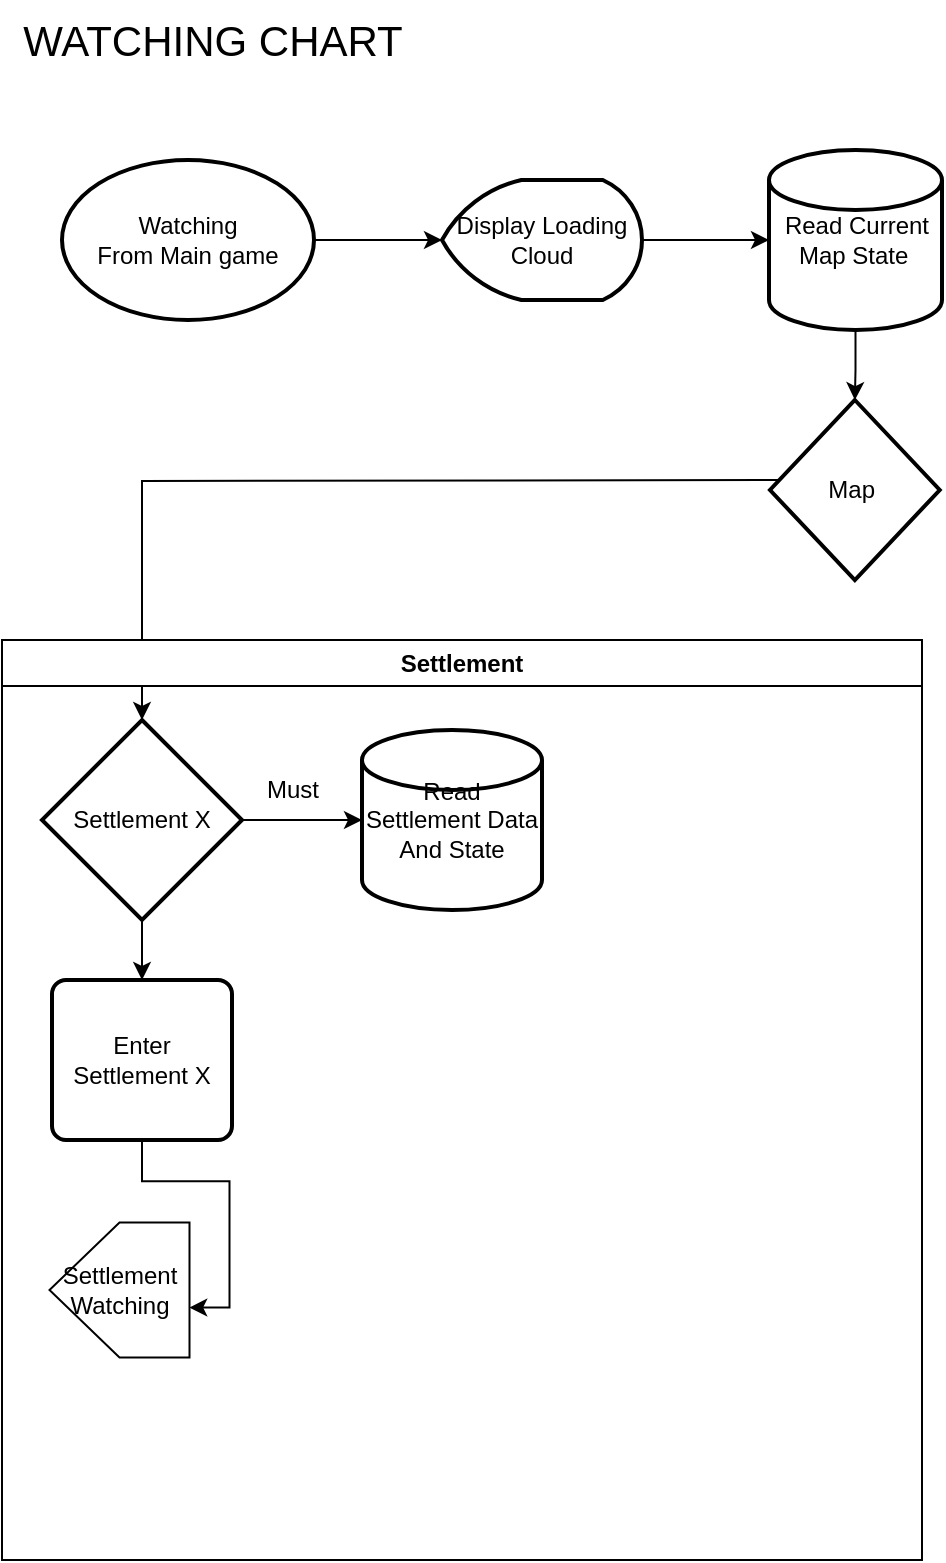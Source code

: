<mxfile version="28.1.2">
  <diagram name="Page-1" id="sxW57cTITDTZ1ejDQxm0">
    <mxGraphModel dx="1001" dy="620" grid="1" gridSize="10" guides="1" tooltips="1" connect="1" arrows="1" fold="1" page="1" pageScale="1" pageWidth="827" pageHeight="1169" math="0" shadow="0">
      <root>
        <mxCell id="0" />
        <mxCell id="1" parent="0" />
        <mxCell id="h7gZDfQLB5iF9w7BFeJ--2" value="&lt;font style=&quot;font-size: 21px;&quot;&gt;WATCHING CHART&lt;/font&gt;" style="text;html=1;align=center;verticalAlign=middle;resizable=0;points=[];autosize=1;strokeColor=none;fillColor=none;" vertex="1" parent="1">
          <mxGeometry x="30" y="30" width="210" height="40" as="geometry" />
        </mxCell>
        <mxCell id="h7gZDfQLB5iF9w7BFeJ--3" value="&lt;div&gt;Watching&lt;/div&gt;&lt;div&gt;From Main game&lt;/div&gt;" style="strokeWidth=2;html=1;shape=mxgraph.flowchart.start_1;whiteSpace=wrap;" vertex="1" parent="1">
          <mxGeometry x="60" y="110" width="126" height="80" as="geometry" />
        </mxCell>
        <mxCell id="h7gZDfQLB5iF9w7BFeJ--17" value="" style="edgeStyle=orthogonalEdgeStyle;rounded=0;orthogonalLoop=1;jettySize=auto;html=1;" edge="1" parent="1" source="h7gZDfQLB5iF9w7BFeJ--10" target="h7gZDfQLB5iF9w7BFeJ--16">
          <mxGeometry relative="1" as="geometry" />
        </mxCell>
        <mxCell id="h7gZDfQLB5iF9w7BFeJ--10" value="Read Current Map State&amp;nbsp;" style="strokeWidth=2;html=1;shape=mxgraph.flowchart.database;whiteSpace=wrap;" vertex="1" parent="1">
          <mxGeometry x="413.5" y="105" width="86.5" height="90" as="geometry" />
        </mxCell>
        <mxCell id="h7gZDfQLB5iF9w7BFeJ--11" value="Display Loading&lt;div&gt;Cloud&lt;/div&gt;" style="strokeWidth=2;html=1;shape=mxgraph.flowchart.display;whiteSpace=wrap;" vertex="1" parent="1">
          <mxGeometry x="250" y="120" width="100" height="60" as="geometry" />
        </mxCell>
        <mxCell id="h7gZDfQLB5iF9w7BFeJ--14" style="edgeStyle=orthogonalEdgeStyle;rounded=0;orthogonalLoop=1;jettySize=auto;html=1;entryX=0;entryY=0.5;entryDx=0;entryDy=0;entryPerimeter=0;" edge="1" parent="1" source="h7gZDfQLB5iF9w7BFeJ--3" target="h7gZDfQLB5iF9w7BFeJ--11">
          <mxGeometry relative="1" as="geometry" />
        </mxCell>
        <mxCell id="h7gZDfQLB5iF9w7BFeJ--15" style="edgeStyle=orthogonalEdgeStyle;rounded=0;orthogonalLoop=1;jettySize=auto;html=1;entryX=0;entryY=0.5;entryDx=0;entryDy=0;entryPerimeter=0;" edge="1" parent="1" source="h7gZDfQLB5iF9w7BFeJ--11" target="h7gZDfQLB5iF9w7BFeJ--10">
          <mxGeometry relative="1" as="geometry" />
        </mxCell>
        <mxCell id="h7gZDfQLB5iF9w7BFeJ--20" style="edgeStyle=orthogonalEdgeStyle;rounded=0;orthogonalLoop=1;jettySize=auto;html=1;entryX=0.5;entryY=0;entryDx=0;entryDy=0;entryPerimeter=0;" edge="1" parent="1" target="h7gZDfQLB5iF9w7BFeJ--23">
          <mxGeometry relative="1" as="geometry">
            <mxPoint x="418.88" y="270" as="sourcePoint" />
            <mxPoint x="101" y="380" as="targetPoint" />
          </mxGeometry>
        </mxCell>
        <mxCell id="h7gZDfQLB5iF9w7BFeJ--16" value="Map&amp;nbsp;" style="rhombus;whiteSpace=wrap;html=1;strokeWidth=2;" vertex="1" parent="1">
          <mxGeometry x="414" y="230" width="84.87" height="90" as="geometry" />
        </mxCell>
        <mxCell id="h7gZDfQLB5iF9w7BFeJ--18" value="Settlement" style="swimlane;whiteSpace=wrap;html=1;" vertex="1" parent="1">
          <mxGeometry x="30" y="350" width="460" height="460" as="geometry" />
        </mxCell>
        <mxCell id="h7gZDfQLB5iF9w7BFeJ--21" value="Read Settlement Data And State" style="strokeWidth=2;html=1;shape=mxgraph.flowchart.database;whiteSpace=wrap;" vertex="1" parent="h7gZDfQLB5iF9w7BFeJ--18">
          <mxGeometry x="180" y="45" width="90" height="90" as="geometry" />
        </mxCell>
        <mxCell id="h7gZDfQLB5iF9w7BFeJ--22" style="edgeStyle=orthogonalEdgeStyle;rounded=0;orthogonalLoop=1;jettySize=auto;html=1;entryX=0;entryY=0.5;entryDx=0;entryDy=0;entryPerimeter=0;exitX=1;exitY=0.5;exitDx=0;exitDy=0;exitPerimeter=0;" edge="1" parent="h7gZDfQLB5iF9w7BFeJ--18" source="h7gZDfQLB5iF9w7BFeJ--23" target="h7gZDfQLB5iF9w7BFeJ--21">
          <mxGeometry relative="1" as="geometry">
            <mxPoint x="107.5" y="90" as="sourcePoint" />
          </mxGeometry>
        </mxCell>
        <mxCell id="h7gZDfQLB5iF9w7BFeJ--27" style="edgeStyle=orthogonalEdgeStyle;rounded=0;orthogonalLoop=1;jettySize=auto;html=1;entryX=0.5;entryY=0;entryDx=0;entryDy=0;" edge="1" parent="h7gZDfQLB5iF9w7BFeJ--18" source="h7gZDfQLB5iF9w7BFeJ--23" target="h7gZDfQLB5iF9w7BFeJ--24">
          <mxGeometry relative="1" as="geometry" />
        </mxCell>
        <mxCell id="h7gZDfQLB5iF9w7BFeJ--23" value="Settlement X" style="strokeWidth=2;html=1;shape=mxgraph.flowchart.decision;whiteSpace=wrap;" vertex="1" parent="h7gZDfQLB5iF9w7BFeJ--18">
          <mxGeometry x="20" y="40" width="100" height="100" as="geometry" />
        </mxCell>
        <mxCell id="h7gZDfQLB5iF9w7BFeJ--24" value="Enter Settlement X" style="rounded=1;whiteSpace=wrap;html=1;absoluteArcSize=1;arcSize=14;strokeWidth=2;" vertex="1" parent="h7gZDfQLB5iF9w7BFeJ--18">
          <mxGeometry x="25" y="170" width="90" height="80" as="geometry" />
        </mxCell>
        <mxCell id="h7gZDfQLB5iF9w7BFeJ--25" value="Must" style="text;html=1;align=center;verticalAlign=middle;resizable=0;points=[];autosize=1;strokeColor=none;fillColor=none;" vertex="1" parent="h7gZDfQLB5iF9w7BFeJ--18">
          <mxGeometry x="120" y="60" width="50" height="30" as="geometry" />
        </mxCell>
        <mxCell id="h7gZDfQLB5iF9w7BFeJ--29" value="Settlement Watching" style="verticalLabelPosition=middle;verticalAlign=middle;shape=offPageConnector;rounded=0;size=0.5;labelPosition=center;align=center;rotation=90;html=1;whiteSpace=wrap;horizontal=0;" vertex="1" parent="h7gZDfQLB5iF9w7BFeJ--18">
          <mxGeometry x="25" y="290" width="67.5" height="70" as="geometry" />
        </mxCell>
        <mxCell id="h7gZDfQLB5iF9w7BFeJ--30" style="edgeStyle=orthogonalEdgeStyle;rounded=0;orthogonalLoop=1;jettySize=auto;html=1;entryX=0.63;entryY=0.002;entryDx=0;entryDy=0;entryPerimeter=0;" edge="1" parent="h7gZDfQLB5iF9w7BFeJ--18" source="h7gZDfQLB5iF9w7BFeJ--24" target="h7gZDfQLB5iF9w7BFeJ--29">
          <mxGeometry relative="1" as="geometry" />
        </mxCell>
      </root>
    </mxGraphModel>
  </diagram>
</mxfile>
